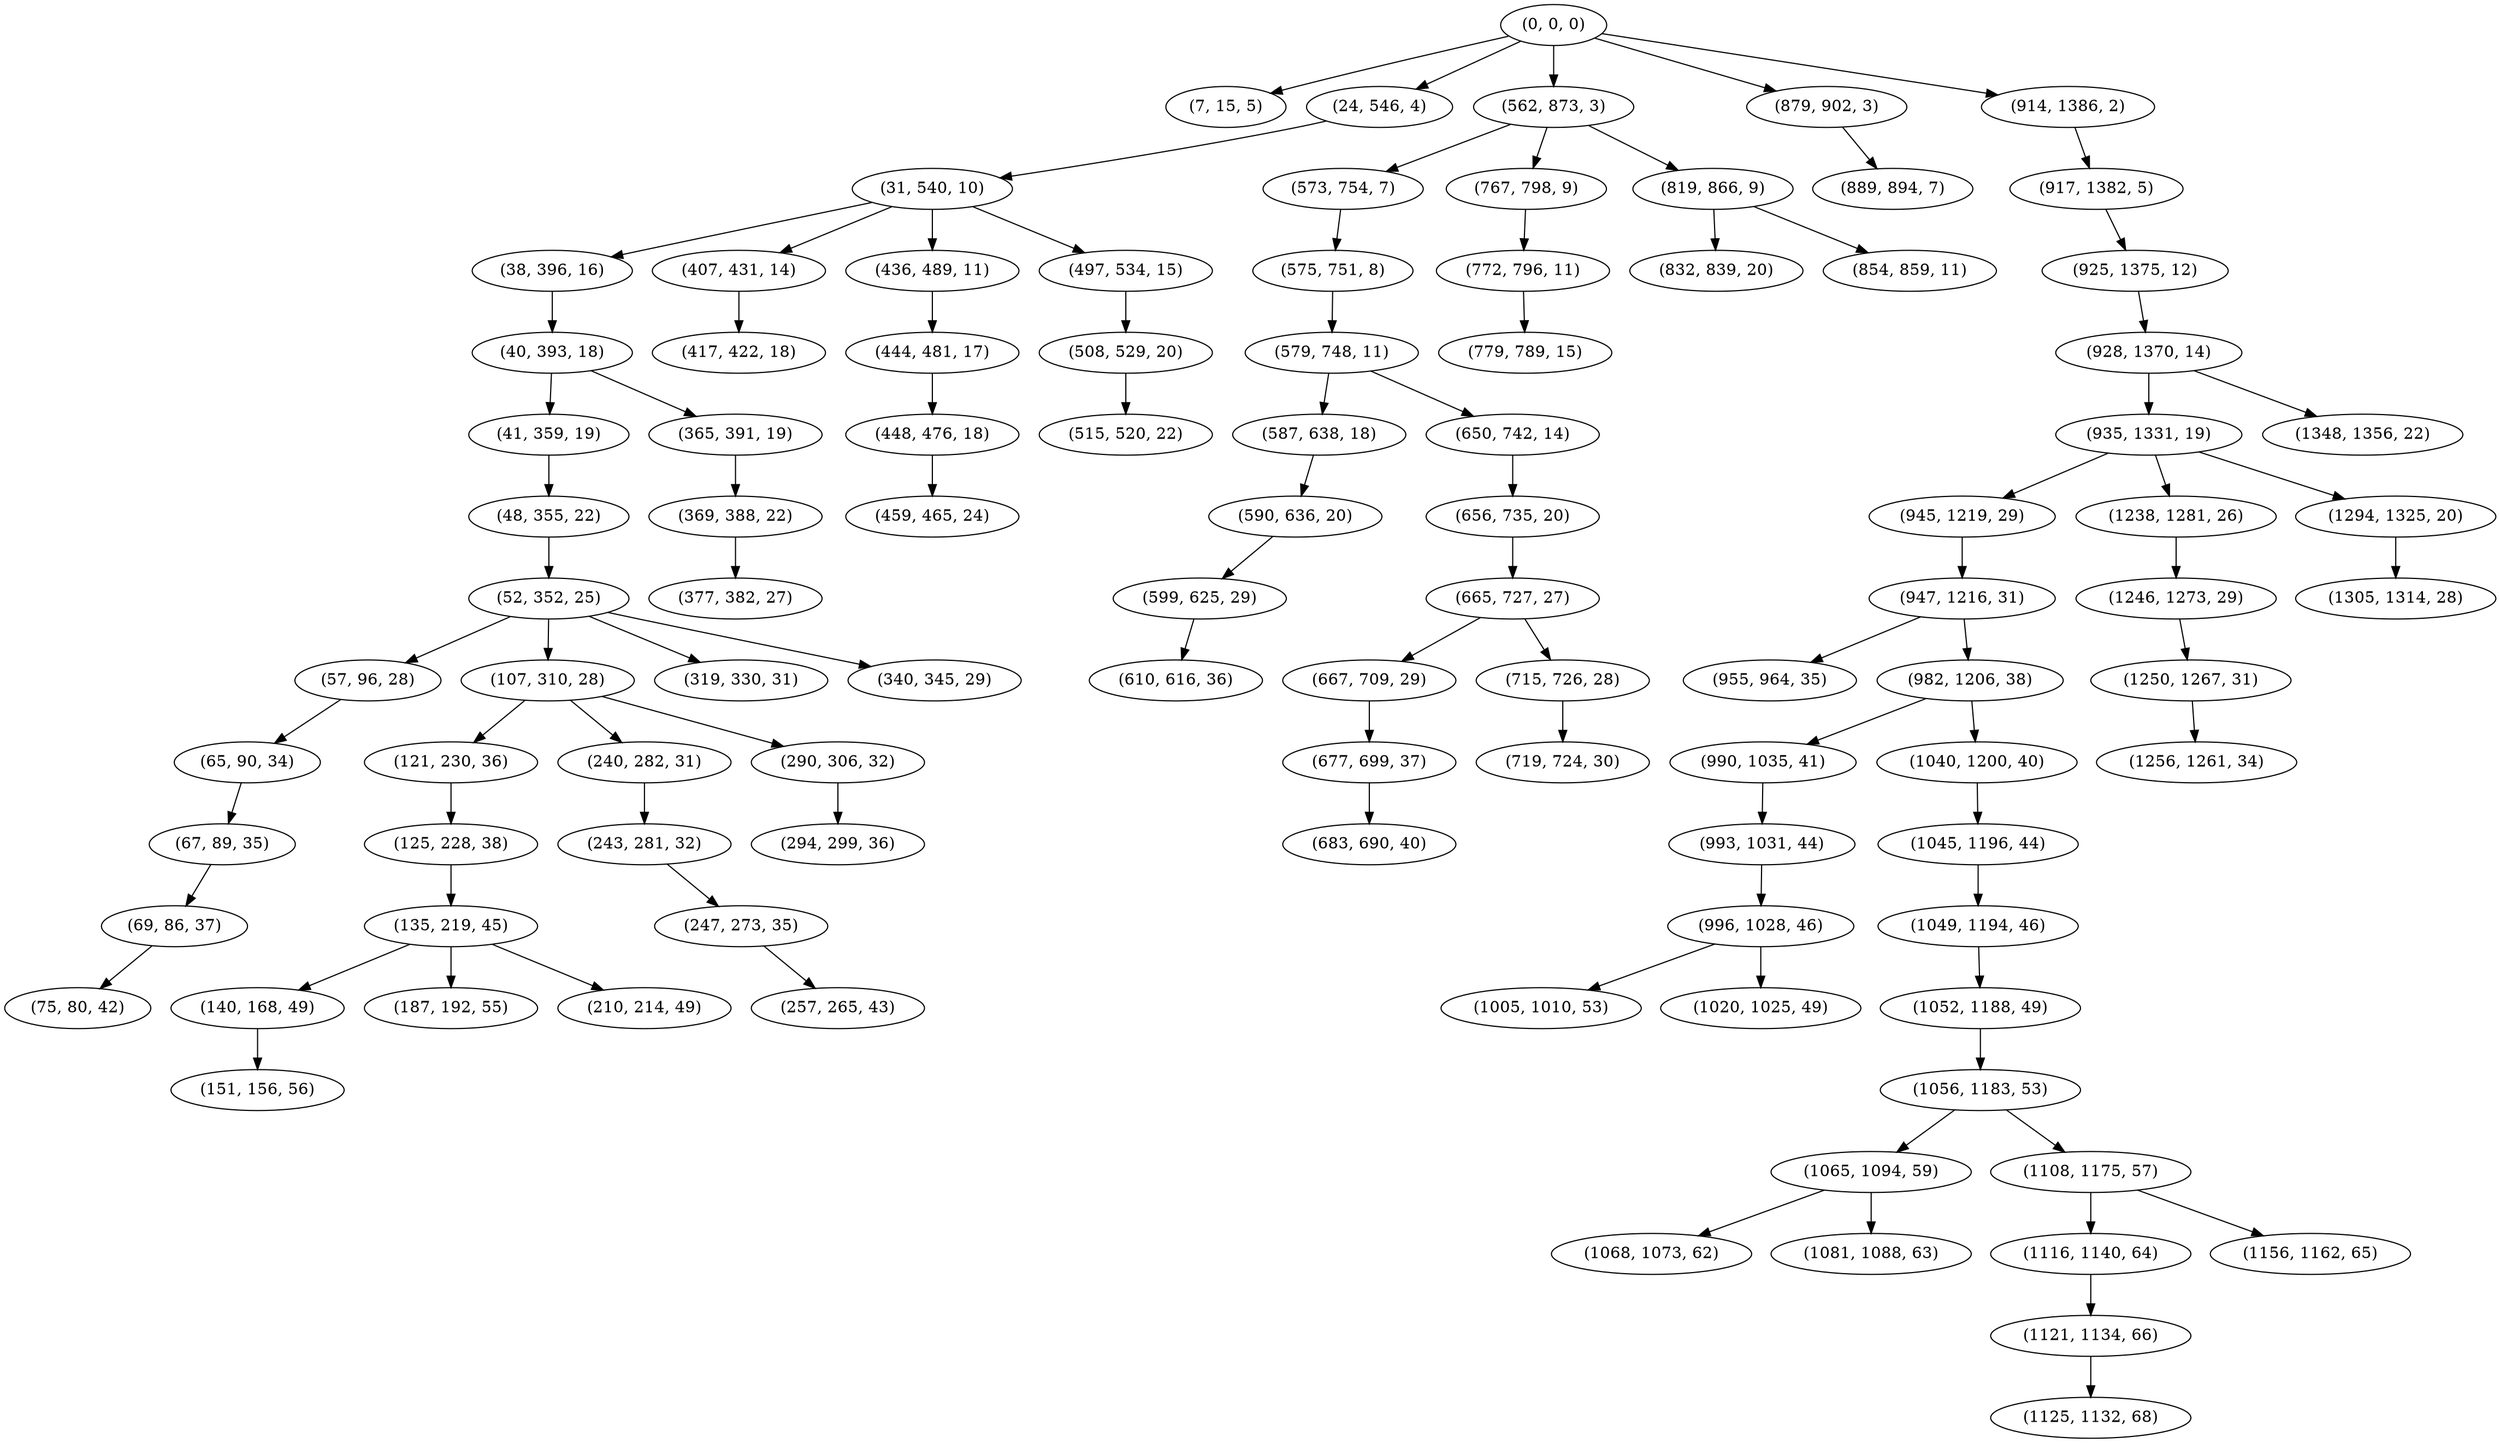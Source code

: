 digraph tree {
    "(0, 0, 0)";
    "(7, 15, 5)";
    "(24, 546, 4)";
    "(31, 540, 10)";
    "(38, 396, 16)";
    "(40, 393, 18)";
    "(41, 359, 19)";
    "(48, 355, 22)";
    "(52, 352, 25)";
    "(57, 96, 28)";
    "(65, 90, 34)";
    "(67, 89, 35)";
    "(69, 86, 37)";
    "(75, 80, 42)";
    "(107, 310, 28)";
    "(121, 230, 36)";
    "(125, 228, 38)";
    "(135, 219, 45)";
    "(140, 168, 49)";
    "(151, 156, 56)";
    "(187, 192, 55)";
    "(210, 214, 49)";
    "(240, 282, 31)";
    "(243, 281, 32)";
    "(247, 273, 35)";
    "(257, 265, 43)";
    "(290, 306, 32)";
    "(294, 299, 36)";
    "(319, 330, 31)";
    "(340, 345, 29)";
    "(365, 391, 19)";
    "(369, 388, 22)";
    "(377, 382, 27)";
    "(407, 431, 14)";
    "(417, 422, 18)";
    "(436, 489, 11)";
    "(444, 481, 17)";
    "(448, 476, 18)";
    "(459, 465, 24)";
    "(497, 534, 15)";
    "(508, 529, 20)";
    "(515, 520, 22)";
    "(562, 873, 3)";
    "(573, 754, 7)";
    "(575, 751, 8)";
    "(579, 748, 11)";
    "(587, 638, 18)";
    "(590, 636, 20)";
    "(599, 625, 29)";
    "(610, 616, 36)";
    "(650, 742, 14)";
    "(656, 735, 20)";
    "(665, 727, 27)";
    "(667, 709, 29)";
    "(677, 699, 37)";
    "(683, 690, 40)";
    "(715, 726, 28)";
    "(719, 724, 30)";
    "(767, 798, 9)";
    "(772, 796, 11)";
    "(779, 789, 15)";
    "(819, 866, 9)";
    "(832, 839, 20)";
    "(854, 859, 11)";
    "(879, 902, 3)";
    "(889, 894, 7)";
    "(914, 1386, 2)";
    "(917, 1382, 5)";
    "(925, 1375, 12)";
    "(928, 1370, 14)";
    "(935, 1331, 19)";
    "(945, 1219, 29)";
    "(947, 1216, 31)";
    "(955, 964, 35)";
    "(982, 1206, 38)";
    "(990, 1035, 41)";
    "(993, 1031, 44)";
    "(996, 1028, 46)";
    "(1005, 1010, 53)";
    "(1020, 1025, 49)";
    "(1040, 1200, 40)";
    "(1045, 1196, 44)";
    "(1049, 1194, 46)";
    "(1052, 1188, 49)";
    "(1056, 1183, 53)";
    "(1065, 1094, 59)";
    "(1068, 1073, 62)";
    "(1081, 1088, 63)";
    "(1108, 1175, 57)";
    "(1116, 1140, 64)";
    "(1121, 1134, 66)";
    "(1125, 1132, 68)";
    "(1156, 1162, 65)";
    "(1238, 1281, 26)";
    "(1246, 1273, 29)";
    "(1250, 1267, 31)";
    "(1256, 1261, 34)";
    "(1294, 1325, 20)";
    "(1305, 1314, 28)";
    "(1348, 1356, 22)";
    "(0, 0, 0)" -> "(7, 15, 5)";
    "(0, 0, 0)" -> "(24, 546, 4)";
    "(0, 0, 0)" -> "(562, 873, 3)";
    "(0, 0, 0)" -> "(879, 902, 3)";
    "(0, 0, 0)" -> "(914, 1386, 2)";
    "(24, 546, 4)" -> "(31, 540, 10)";
    "(31, 540, 10)" -> "(38, 396, 16)";
    "(31, 540, 10)" -> "(407, 431, 14)";
    "(31, 540, 10)" -> "(436, 489, 11)";
    "(31, 540, 10)" -> "(497, 534, 15)";
    "(38, 396, 16)" -> "(40, 393, 18)";
    "(40, 393, 18)" -> "(41, 359, 19)";
    "(40, 393, 18)" -> "(365, 391, 19)";
    "(41, 359, 19)" -> "(48, 355, 22)";
    "(48, 355, 22)" -> "(52, 352, 25)";
    "(52, 352, 25)" -> "(57, 96, 28)";
    "(52, 352, 25)" -> "(107, 310, 28)";
    "(52, 352, 25)" -> "(319, 330, 31)";
    "(52, 352, 25)" -> "(340, 345, 29)";
    "(57, 96, 28)" -> "(65, 90, 34)";
    "(65, 90, 34)" -> "(67, 89, 35)";
    "(67, 89, 35)" -> "(69, 86, 37)";
    "(69, 86, 37)" -> "(75, 80, 42)";
    "(107, 310, 28)" -> "(121, 230, 36)";
    "(107, 310, 28)" -> "(240, 282, 31)";
    "(107, 310, 28)" -> "(290, 306, 32)";
    "(121, 230, 36)" -> "(125, 228, 38)";
    "(125, 228, 38)" -> "(135, 219, 45)";
    "(135, 219, 45)" -> "(140, 168, 49)";
    "(135, 219, 45)" -> "(187, 192, 55)";
    "(135, 219, 45)" -> "(210, 214, 49)";
    "(140, 168, 49)" -> "(151, 156, 56)";
    "(240, 282, 31)" -> "(243, 281, 32)";
    "(243, 281, 32)" -> "(247, 273, 35)";
    "(247, 273, 35)" -> "(257, 265, 43)";
    "(290, 306, 32)" -> "(294, 299, 36)";
    "(365, 391, 19)" -> "(369, 388, 22)";
    "(369, 388, 22)" -> "(377, 382, 27)";
    "(407, 431, 14)" -> "(417, 422, 18)";
    "(436, 489, 11)" -> "(444, 481, 17)";
    "(444, 481, 17)" -> "(448, 476, 18)";
    "(448, 476, 18)" -> "(459, 465, 24)";
    "(497, 534, 15)" -> "(508, 529, 20)";
    "(508, 529, 20)" -> "(515, 520, 22)";
    "(562, 873, 3)" -> "(573, 754, 7)";
    "(562, 873, 3)" -> "(767, 798, 9)";
    "(562, 873, 3)" -> "(819, 866, 9)";
    "(573, 754, 7)" -> "(575, 751, 8)";
    "(575, 751, 8)" -> "(579, 748, 11)";
    "(579, 748, 11)" -> "(587, 638, 18)";
    "(579, 748, 11)" -> "(650, 742, 14)";
    "(587, 638, 18)" -> "(590, 636, 20)";
    "(590, 636, 20)" -> "(599, 625, 29)";
    "(599, 625, 29)" -> "(610, 616, 36)";
    "(650, 742, 14)" -> "(656, 735, 20)";
    "(656, 735, 20)" -> "(665, 727, 27)";
    "(665, 727, 27)" -> "(667, 709, 29)";
    "(665, 727, 27)" -> "(715, 726, 28)";
    "(667, 709, 29)" -> "(677, 699, 37)";
    "(677, 699, 37)" -> "(683, 690, 40)";
    "(715, 726, 28)" -> "(719, 724, 30)";
    "(767, 798, 9)" -> "(772, 796, 11)";
    "(772, 796, 11)" -> "(779, 789, 15)";
    "(819, 866, 9)" -> "(832, 839, 20)";
    "(819, 866, 9)" -> "(854, 859, 11)";
    "(879, 902, 3)" -> "(889, 894, 7)";
    "(914, 1386, 2)" -> "(917, 1382, 5)";
    "(917, 1382, 5)" -> "(925, 1375, 12)";
    "(925, 1375, 12)" -> "(928, 1370, 14)";
    "(928, 1370, 14)" -> "(935, 1331, 19)";
    "(928, 1370, 14)" -> "(1348, 1356, 22)";
    "(935, 1331, 19)" -> "(945, 1219, 29)";
    "(935, 1331, 19)" -> "(1238, 1281, 26)";
    "(935, 1331, 19)" -> "(1294, 1325, 20)";
    "(945, 1219, 29)" -> "(947, 1216, 31)";
    "(947, 1216, 31)" -> "(955, 964, 35)";
    "(947, 1216, 31)" -> "(982, 1206, 38)";
    "(982, 1206, 38)" -> "(990, 1035, 41)";
    "(982, 1206, 38)" -> "(1040, 1200, 40)";
    "(990, 1035, 41)" -> "(993, 1031, 44)";
    "(993, 1031, 44)" -> "(996, 1028, 46)";
    "(996, 1028, 46)" -> "(1005, 1010, 53)";
    "(996, 1028, 46)" -> "(1020, 1025, 49)";
    "(1040, 1200, 40)" -> "(1045, 1196, 44)";
    "(1045, 1196, 44)" -> "(1049, 1194, 46)";
    "(1049, 1194, 46)" -> "(1052, 1188, 49)";
    "(1052, 1188, 49)" -> "(1056, 1183, 53)";
    "(1056, 1183, 53)" -> "(1065, 1094, 59)";
    "(1056, 1183, 53)" -> "(1108, 1175, 57)";
    "(1065, 1094, 59)" -> "(1068, 1073, 62)";
    "(1065, 1094, 59)" -> "(1081, 1088, 63)";
    "(1108, 1175, 57)" -> "(1116, 1140, 64)";
    "(1108, 1175, 57)" -> "(1156, 1162, 65)";
    "(1116, 1140, 64)" -> "(1121, 1134, 66)";
    "(1121, 1134, 66)" -> "(1125, 1132, 68)";
    "(1238, 1281, 26)" -> "(1246, 1273, 29)";
    "(1246, 1273, 29)" -> "(1250, 1267, 31)";
    "(1250, 1267, 31)" -> "(1256, 1261, 34)";
    "(1294, 1325, 20)" -> "(1305, 1314, 28)";
}
